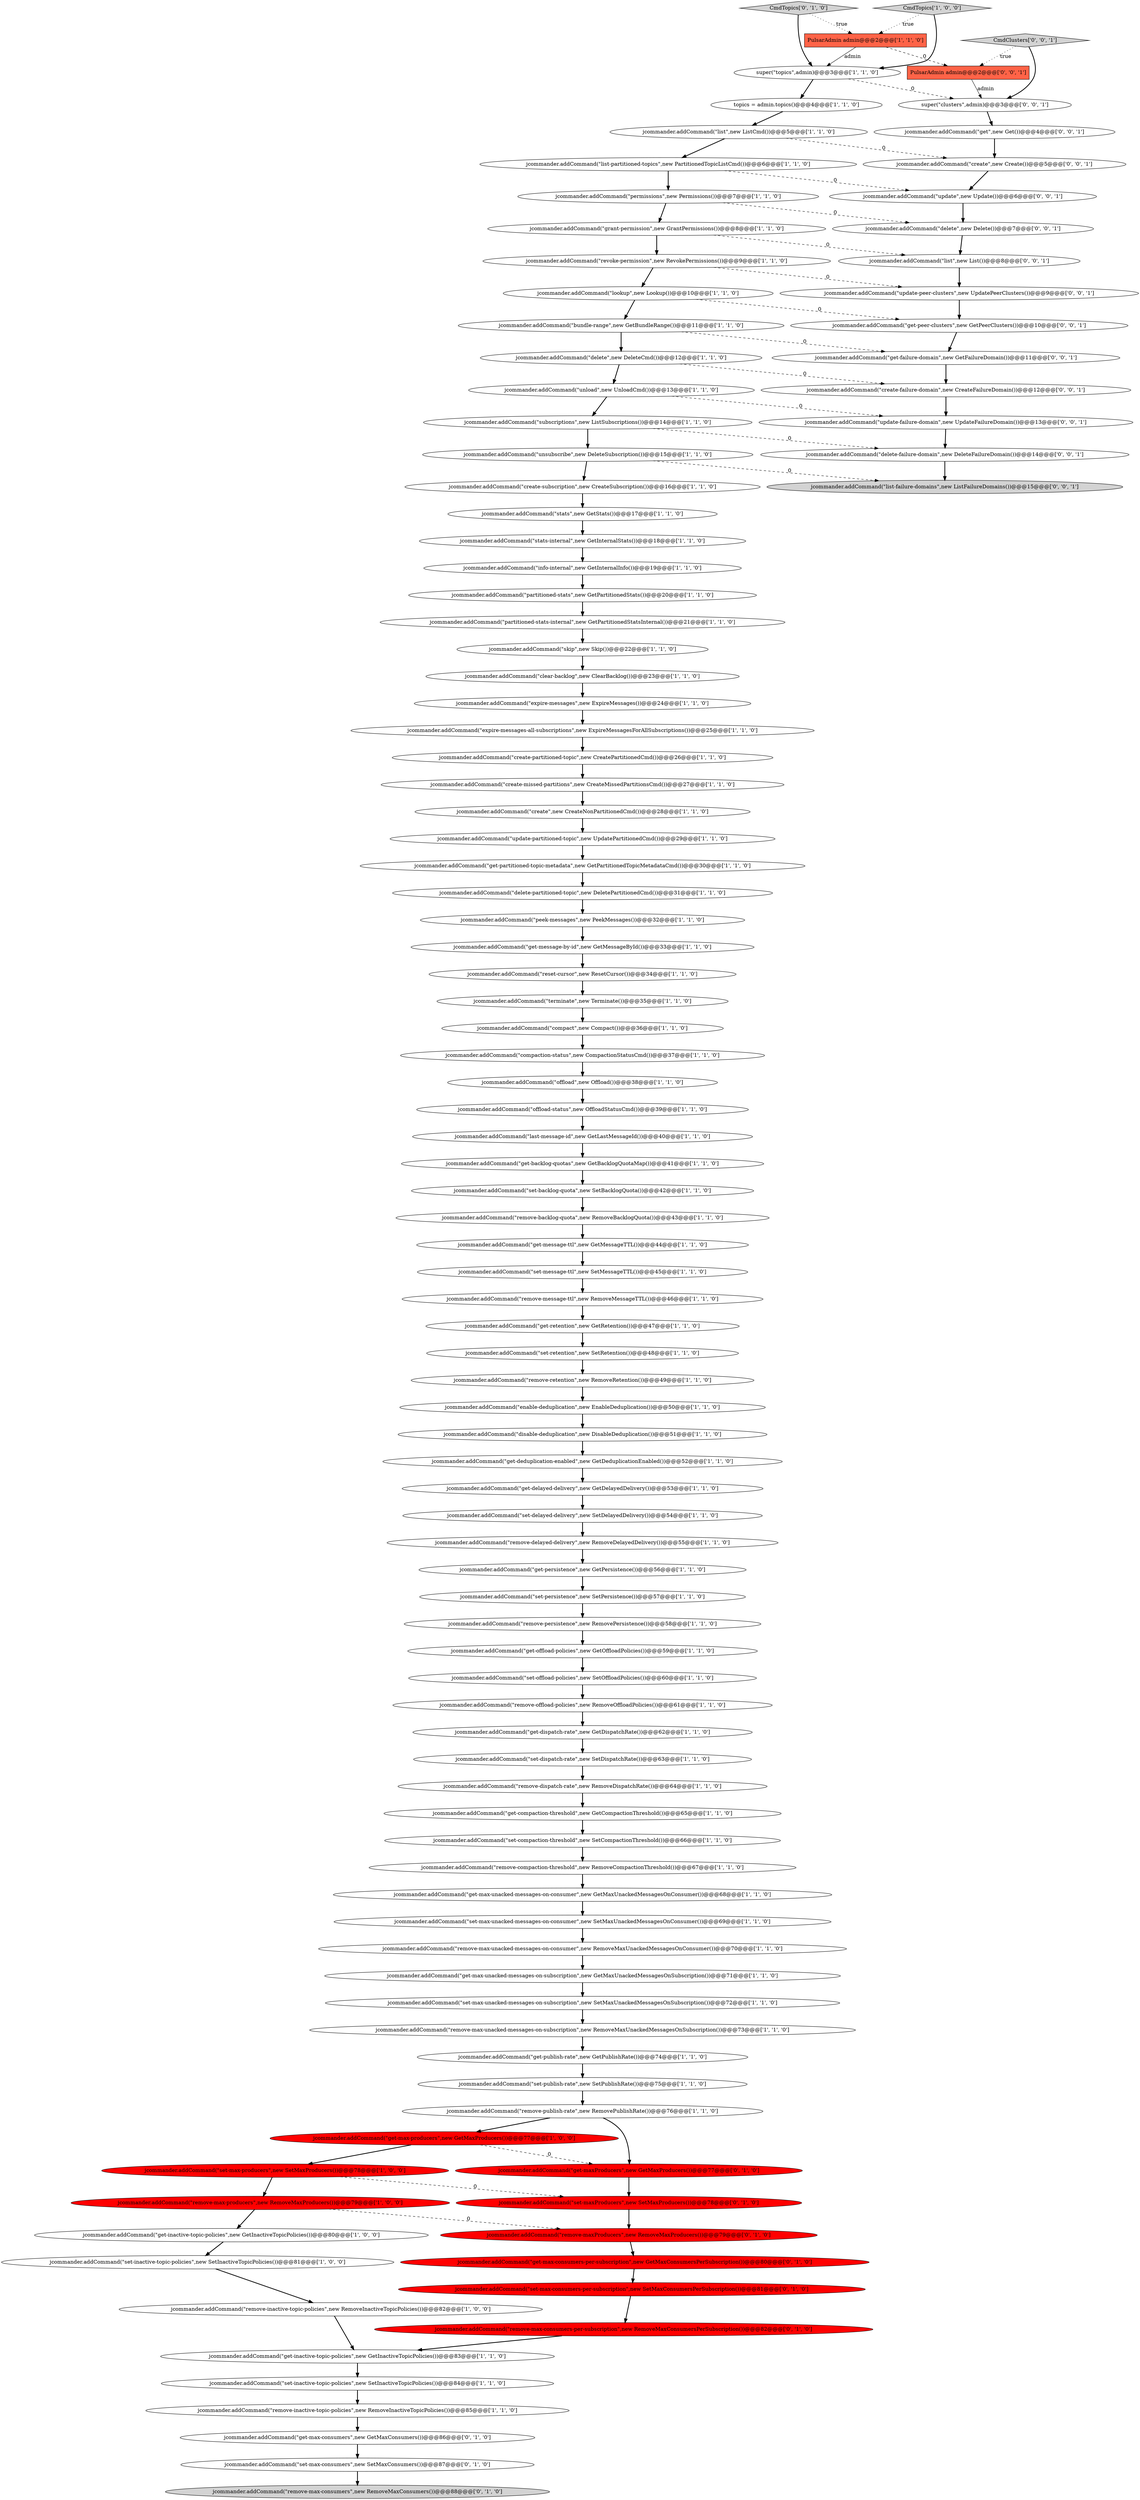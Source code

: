 digraph {
86 [style = filled, label = "CmdTopics['0', '1', '0']", fillcolor = lightgray, shape = diamond image = "AAA0AAABBB2BBB"];
80 [style = filled, label = "jcommander.addCommand(\"get-dispatch-rate\",new GetDispatchRate())@@@62@@@['1', '1', '0']", fillcolor = white, shape = ellipse image = "AAA0AAABBB1BBB"];
82 [style = filled, label = "jcommander.addCommand(\"offload-status\",new OffloadStatusCmd())@@@39@@@['1', '1', '0']", fillcolor = white, shape = ellipse image = "AAA0AAABBB1BBB"];
88 [style = filled, label = "jcommander.addCommand(\"get-max-consumers\",new GetMaxConsumers())@@@86@@@['0', '1', '0']", fillcolor = white, shape = ellipse image = "AAA0AAABBB2BBB"];
63 [style = filled, label = "jcommander.addCommand(\"get-publish-rate\",new GetPublishRate())@@@74@@@['1', '1', '0']", fillcolor = white, shape = ellipse image = "AAA0AAABBB1BBB"];
104 [style = filled, label = "jcommander.addCommand(\"get\",new Get())@@@4@@@['0', '0', '1']", fillcolor = white, shape = ellipse image = "AAA0AAABBB3BBB"];
106 [style = filled, label = "jcommander.addCommand(\"create-failure-domain\",new CreateFailureDomain())@@@12@@@['0', '0', '1']", fillcolor = white, shape = ellipse image = "AAA0AAABBB3BBB"];
52 [style = filled, label = "jcommander.addCommand(\"get-deduplication-enabled\",new GetDeduplicationEnabled())@@@52@@@['1', '1', '0']", fillcolor = white, shape = ellipse image = "AAA0AAABBB1BBB"];
74 [style = filled, label = "jcommander.addCommand(\"get-message-ttl\",new GetMessageTTL())@@@44@@@['1', '1', '0']", fillcolor = white, shape = ellipse image = "AAA0AAABBB1BBB"];
29 [style = filled, label = "jcommander.addCommand(\"remove-message-ttl\",new RemoveMessageTTL())@@@46@@@['1', '1', '0']", fillcolor = white, shape = ellipse image = "AAA0AAABBB1BBB"];
19 [style = filled, label = "CmdTopics['1', '0', '0']", fillcolor = lightgray, shape = diamond image = "AAA0AAABBB1BBB"];
85 [style = filled, label = "jcommander.addCommand(\"get-max-consumers-per-subscription\",new GetMaxConsumersPerSubscription())@@@80@@@['0', '1', '0']", fillcolor = red, shape = ellipse image = "AAA1AAABBB2BBB"];
83 [style = filled, label = "jcommander.addCommand(\"set-inactive-topic-policies\",new SetInactiveTopicPolicies())@@@84@@@['1', '1', '0']", fillcolor = white, shape = ellipse image = "AAA0AAABBB1BBB"];
71 [style = filled, label = "jcommander.addCommand(\"reset-cursor\",new ResetCursor())@@@34@@@['1', '1', '0']", fillcolor = white, shape = ellipse image = "AAA0AAABBB1BBB"];
49 [style = filled, label = "jcommander.addCommand(\"remove-inactive-topic-policies\",new RemoveInactiveTopicPolicies())@@@82@@@['1', '0', '0']", fillcolor = white, shape = ellipse image = "AAA0AAABBB1BBB"];
109 [style = filled, label = "jcommander.addCommand(\"list-failure-domains\",new ListFailureDomains())@@@15@@@['0', '0', '1']", fillcolor = lightgray, shape = ellipse image = "AAA0AAABBB3BBB"];
30 [style = filled, label = "jcommander.addCommand(\"get-inactive-topic-policies\",new GetInactiveTopicPolicies())@@@83@@@['1', '1', '0']", fillcolor = white, shape = ellipse image = "AAA0AAABBB1BBB"];
15 [style = filled, label = "jcommander.addCommand(\"remove-backlog-quota\",new RemoveBacklogQuota())@@@43@@@['1', '1', '0']", fillcolor = white, shape = ellipse image = "AAA0AAABBB1BBB"];
12 [style = filled, label = "jcommander.addCommand(\"set-max-producers\",new SetMaxProducers())@@@78@@@['1', '0', '0']", fillcolor = red, shape = ellipse image = "AAA1AAABBB1BBB"];
35 [style = filled, label = "jcommander.addCommand(\"remove-compaction-threshold\",new RemoveCompactionThreshold())@@@67@@@['1', '1', '0']", fillcolor = white, shape = ellipse image = "AAA0AAABBB1BBB"];
51 [style = filled, label = "jcommander.addCommand(\"lookup\",new Lookup())@@@10@@@['1', '1', '0']", fillcolor = white, shape = ellipse image = "AAA0AAABBB1BBB"];
16 [style = filled, label = "jcommander.addCommand(\"grant-permission\",new GrantPermissions())@@@8@@@['1', '1', '0']", fillcolor = white, shape = ellipse image = "AAA0AAABBB1BBB"];
48 [style = filled, label = "jcommander.addCommand(\"remove-persistence\",new RemovePersistence())@@@58@@@['1', '1', '0']", fillcolor = white, shape = ellipse image = "AAA0AAABBB1BBB"];
97 [style = filled, label = "jcommander.addCommand(\"list\",new List())@@@8@@@['0', '0', '1']", fillcolor = white, shape = ellipse image = "AAA0AAABBB3BBB"];
5 [style = filled, label = "jcommander.addCommand(\"set-publish-rate\",new SetPublishRate())@@@75@@@['1', '1', '0']", fillcolor = white, shape = ellipse image = "AAA0AAABBB1BBB"];
41 [style = filled, label = "jcommander.addCommand(\"peek-messages\",new PeekMessages())@@@32@@@['1', '1', '0']", fillcolor = white, shape = ellipse image = "AAA0AAABBB1BBB"];
45 [style = filled, label = "jcommander.addCommand(\"disable-deduplication\",new DisableDeduplication())@@@51@@@['1', '1', '0']", fillcolor = white, shape = ellipse image = "AAA0AAABBB1BBB"];
14 [style = filled, label = "jcommander.addCommand(\"set-offload-policies\",new SetOffloadPolicies())@@@60@@@['1', '1', '0']", fillcolor = white, shape = ellipse image = "AAA0AAABBB1BBB"];
34 [style = filled, label = "jcommander.addCommand(\"get-retention\",new GetRetention())@@@47@@@['1', '1', '0']", fillcolor = white, shape = ellipse image = "AAA0AAABBB1BBB"];
25 [style = filled, label = "jcommander.addCommand(\"get-max-producers\",new GetMaxProducers())@@@77@@@['1', '0', '0']", fillcolor = red, shape = ellipse image = "AAA1AAABBB1BBB"];
60 [style = filled, label = "jcommander.addCommand(\"expire-messages\",new ExpireMessages())@@@24@@@['1', '1', '0']", fillcolor = white, shape = ellipse image = "AAA0AAABBB1BBB"];
38 [style = filled, label = "jcommander.addCommand(\"set-dispatch-rate\",new SetDispatchRate())@@@63@@@['1', '1', '0']", fillcolor = white, shape = ellipse image = "AAA0AAABBB1BBB"];
107 [style = filled, label = "jcommander.addCommand(\"delete\",new Delete())@@@7@@@['0', '0', '1']", fillcolor = white, shape = ellipse image = "AAA0AAABBB3BBB"];
13 [style = filled, label = "jcommander.addCommand(\"set-backlog-quota\",new SetBacklogQuota())@@@42@@@['1', '1', '0']", fillcolor = white, shape = ellipse image = "AAA0AAABBB1BBB"];
67 [style = filled, label = "jcommander.addCommand(\"compact\",new Compact())@@@36@@@['1', '1', '0']", fillcolor = white, shape = ellipse image = "AAA0AAABBB1BBB"];
55 [style = filled, label = "jcommander.addCommand(\"skip\",new Skip())@@@22@@@['1', '1', '0']", fillcolor = white, shape = ellipse image = "AAA0AAABBB1BBB"];
81 [style = filled, label = "jcommander.addCommand(\"delete\",new DeleteCmd())@@@12@@@['1', '1', '0']", fillcolor = white, shape = ellipse image = "AAA0AAABBB1BBB"];
103 [style = filled, label = "jcommander.addCommand(\"get-peer-clusters\",new GetPeerClusters())@@@10@@@['0', '0', '1']", fillcolor = white, shape = ellipse image = "AAA0AAABBB3BBB"];
62 [style = filled, label = "jcommander.addCommand(\"enable-deduplication\",new EnableDeduplication())@@@50@@@['1', '1', '0']", fillcolor = white, shape = ellipse image = "AAA0AAABBB1BBB"];
75 [style = filled, label = "jcommander.addCommand(\"subscriptions\",new ListSubscriptions())@@@14@@@['1', '1', '0']", fillcolor = white, shape = ellipse image = "AAA0AAABBB1BBB"];
87 [style = filled, label = "jcommander.addCommand(\"remove-max-consumers-per-subscription\",new RemoveMaxConsumersPerSubscription())@@@82@@@['0', '1', '0']", fillcolor = red, shape = ellipse image = "AAA1AAABBB2BBB"];
79 [style = filled, label = "jcommander.addCommand(\"bundle-range\",new GetBundleRange())@@@11@@@['1', '1', '0']", fillcolor = white, shape = ellipse image = "AAA0AAABBB1BBB"];
8 [style = filled, label = "jcommander.addCommand(\"permissions\",new Permissions())@@@7@@@['1', '1', '0']", fillcolor = white, shape = ellipse image = "AAA0AAABBB1BBB"];
90 [style = filled, label = "jcommander.addCommand(\"get-maxProducers\",new GetMaxProducers())@@@77@@@['0', '1', '0']", fillcolor = red, shape = ellipse image = "AAA1AAABBB2BBB"];
9 [style = filled, label = "jcommander.addCommand(\"create-partitioned-topic\",new CreatePartitionedCmd())@@@26@@@['1', '1', '0']", fillcolor = white, shape = ellipse image = "AAA0AAABBB1BBB"];
21 [style = filled, label = "jcommander.addCommand(\"partitioned-stats-internal\",new GetPartitionedStatsInternal())@@@21@@@['1', '1', '0']", fillcolor = white, shape = ellipse image = "AAA0AAABBB1BBB"];
10 [style = filled, label = "jcommander.addCommand(\"create-missed-partitions\",new CreateMissedPartitionsCmd())@@@27@@@['1', '1', '0']", fillcolor = white, shape = ellipse image = "AAA0AAABBB1BBB"];
96 [style = filled, label = "jcommander.addCommand(\"update\",new Update())@@@6@@@['0', '0', '1']", fillcolor = white, shape = ellipse image = "AAA0AAABBB3BBB"];
53 [style = filled, label = "jcommander.addCommand(\"offload\",new Offload())@@@38@@@['1', '1', '0']", fillcolor = white, shape = ellipse image = "AAA0AAABBB1BBB"];
39 [style = filled, label = "jcommander.addCommand(\"get-delayed-delivery\",new GetDelayedDelivery())@@@53@@@['1', '1', '0']", fillcolor = white, shape = ellipse image = "AAA0AAABBB1BBB"];
57 [style = filled, label = "jcommander.addCommand(\"stats\",new GetStats())@@@17@@@['1', '1', '0']", fillcolor = white, shape = ellipse image = "AAA0AAABBB1BBB"];
18 [style = filled, label = "jcommander.addCommand(\"set-max-unacked-messages-on-subscription\",new SetMaxUnackedMessagesOnSubscription())@@@72@@@['1', '1', '0']", fillcolor = white, shape = ellipse image = "AAA0AAABBB1BBB"];
47 [style = filled, label = "jcommander.addCommand(\"get-offload-policies\",new GetOffloadPolicies())@@@59@@@['1', '1', '0']", fillcolor = white, shape = ellipse image = "AAA0AAABBB1BBB"];
24 [style = filled, label = "jcommander.addCommand(\"set-persistence\",new SetPersistence())@@@57@@@['1', '1', '0']", fillcolor = white, shape = ellipse image = "AAA0AAABBB1BBB"];
89 [style = filled, label = "jcommander.addCommand(\"set-max-consumers\",new SetMaxConsumers())@@@87@@@['0', '1', '0']", fillcolor = white, shape = ellipse image = "AAA0AAABBB2BBB"];
98 [style = filled, label = "jcommander.addCommand(\"delete-failure-domain\",new DeleteFailureDomain())@@@14@@@['0', '0', '1']", fillcolor = white, shape = ellipse image = "AAA0AAABBB3BBB"];
31 [style = filled, label = "jcommander.addCommand(\"stats-internal\",new GetInternalStats())@@@18@@@['1', '1', '0']", fillcolor = white, shape = ellipse image = "AAA0AAABBB1BBB"];
58 [style = filled, label = "jcommander.addCommand(\"set-compaction-threshold\",new SetCompactionThreshold())@@@66@@@['1', '1', '0']", fillcolor = white, shape = ellipse image = "AAA0AAABBB1BBB"];
102 [style = filled, label = "jcommander.addCommand(\"get-failure-domain\",new GetFailureDomain())@@@11@@@['0', '0', '1']", fillcolor = white, shape = ellipse image = "AAA0AAABBB3BBB"];
44 [style = filled, label = "jcommander.addCommand(\"compaction-status\",new CompactionStatusCmd())@@@37@@@['1', '1', '0']", fillcolor = white, shape = ellipse image = "AAA0AAABBB1BBB"];
59 [style = filled, label = "PulsarAdmin admin@@@2@@@['1', '1', '0']", fillcolor = tomato, shape = box image = "AAA0AAABBB1BBB"];
54 [style = filled, label = "jcommander.addCommand(\"clear-backlog\",new ClearBacklog())@@@23@@@['1', '1', '0']", fillcolor = white, shape = ellipse image = "AAA0AAABBB1BBB"];
95 [style = filled, label = "CmdClusters['0', '0', '1']", fillcolor = lightgray, shape = diamond image = "AAA0AAABBB3BBB"];
72 [style = filled, label = "jcommander.addCommand(\"last-message-id\",new GetLastMessageId())@@@40@@@['1', '1', '0']", fillcolor = white, shape = ellipse image = "AAA0AAABBB1BBB"];
73 [style = filled, label = "jcommander.addCommand(\"get-max-unacked-messages-on-subscription\",new GetMaxUnackedMessagesOnSubscription())@@@71@@@['1', '1', '0']", fillcolor = white, shape = ellipse image = "AAA0AAABBB1BBB"];
20 [style = filled, label = "topics = admin.topics()@@@4@@@['1', '1', '0']", fillcolor = white, shape = ellipse image = "AAA0AAABBB1BBB"];
91 [style = filled, label = "jcommander.addCommand(\"remove-max-consumers\",new RemoveMaxConsumers())@@@88@@@['0', '1', '0']", fillcolor = lightgray, shape = ellipse image = "AAA0AAABBB2BBB"];
42 [style = filled, label = "jcommander.addCommand(\"remove-max-producers\",new RemoveMaxProducers())@@@79@@@['1', '0', '0']", fillcolor = red, shape = ellipse image = "AAA1AAABBB1BBB"];
32 [style = filled, label = "jcommander.addCommand(\"get-inactive-topic-policies\",new GetInactiveTopicPolicies())@@@80@@@['1', '0', '0']", fillcolor = white, shape = ellipse image = "AAA0AAABBB1BBB"];
37 [style = filled, label = "jcommander.addCommand(\"delete-partitioned-topic\",new DeletePartitionedCmd())@@@31@@@['1', '1', '0']", fillcolor = white, shape = ellipse image = "AAA0AAABBB1BBB"];
36 [style = filled, label = "jcommander.addCommand(\"list-partitioned-topics\",new PartitionedTopicListCmd())@@@6@@@['1', '1', '0']", fillcolor = white, shape = ellipse image = "AAA0AAABBB1BBB"];
93 [style = filled, label = "jcommander.addCommand(\"remove-maxProducers\",new RemoveMaxProducers())@@@79@@@['0', '1', '0']", fillcolor = red, shape = ellipse image = "AAA1AAABBB2BBB"];
17 [style = filled, label = "jcommander.addCommand(\"terminate\",new Terminate())@@@35@@@['1', '1', '0']", fillcolor = white, shape = ellipse image = "AAA0AAABBB1BBB"];
3 [style = filled, label = "jcommander.addCommand(\"remove-max-unacked-messages-on-consumer\",new RemoveMaxUnackedMessagesOnConsumer())@@@70@@@['1', '1', '0']", fillcolor = white, shape = ellipse image = "AAA0AAABBB1BBB"];
2 [style = filled, label = "super(\"topics\",admin)@@@3@@@['1', '1', '0']", fillcolor = white, shape = ellipse image = "AAA0AAABBB1BBB"];
108 [style = filled, label = "PulsarAdmin admin@@@2@@@['0', '0', '1']", fillcolor = tomato, shape = box image = "AAA0AAABBB3BBB"];
4 [style = filled, label = "jcommander.addCommand(\"create-subscription\",new CreateSubscription())@@@16@@@['1', '1', '0']", fillcolor = white, shape = ellipse image = "AAA0AAABBB1BBB"];
66 [style = filled, label = "jcommander.addCommand(\"remove-retention\",new RemoveRetention())@@@49@@@['1', '1', '0']", fillcolor = white, shape = ellipse image = "AAA0AAABBB1BBB"];
101 [style = filled, label = "jcommander.addCommand(\"update-peer-clusters\",new UpdatePeerClusters())@@@9@@@['0', '0', '1']", fillcolor = white, shape = ellipse image = "AAA0AAABBB3BBB"];
28 [style = filled, label = "jcommander.addCommand(\"get-persistence\",new GetPersistence())@@@56@@@['1', '1', '0']", fillcolor = white, shape = ellipse image = "AAA0AAABBB1BBB"];
68 [style = filled, label = "jcommander.addCommand(\"remove-offload-policies\",new RemoveOffloadPolicies())@@@61@@@['1', '1', '0']", fillcolor = white, shape = ellipse image = "AAA0AAABBB1BBB"];
11 [style = filled, label = "jcommander.addCommand(\"remove-delayed-delivery\",new RemoveDelayedDelivery())@@@55@@@['1', '1', '0']", fillcolor = white, shape = ellipse image = "AAA0AAABBB1BBB"];
50 [style = filled, label = "jcommander.addCommand(\"expire-messages-all-subscriptions\",new ExpireMessagesForAllSubscriptions())@@@25@@@['1', '1', '0']", fillcolor = white, shape = ellipse image = "AAA0AAABBB1BBB"];
40 [style = filled, label = "jcommander.addCommand(\"update-partitioned-topic\",new UpdatePartitionedCmd())@@@29@@@['1', '1', '0']", fillcolor = white, shape = ellipse image = "AAA0AAABBB1BBB"];
99 [style = filled, label = "jcommander.addCommand(\"update-failure-domain\",new UpdateFailureDomain())@@@13@@@['0', '0', '1']", fillcolor = white, shape = ellipse image = "AAA0AAABBB3BBB"];
6 [style = filled, label = "jcommander.addCommand(\"remove-dispatch-rate\",new RemoveDispatchRate())@@@64@@@['1', '1', '0']", fillcolor = white, shape = ellipse image = "AAA0AAABBB1BBB"];
27 [style = filled, label = "jcommander.addCommand(\"unload\",new UnloadCmd())@@@13@@@['1', '1', '0']", fillcolor = white, shape = ellipse image = "AAA0AAABBB1BBB"];
70 [style = filled, label = "jcommander.addCommand(\"get-partitioned-topic-metadata\",new GetPartitionedTopicMetadataCmd())@@@30@@@['1', '1', '0']", fillcolor = white, shape = ellipse image = "AAA0AAABBB1BBB"];
78 [style = filled, label = "jcommander.addCommand(\"remove-max-unacked-messages-on-subscription\",new RemoveMaxUnackedMessagesOnSubscription())@@@73@@@['1', '1', '0']", fillcolor = white, shape = ellipse image = "AAA0AAABBB1BBB"];
94 [style = filled, label = "jcommander.addCommand(\"set-max-consumers-per-subscription\",new SetMaxConsumersPerSubscription())@@@81@@@['0', '1', '0']", fillcolor = red, shape = ellipse image = "AAA1AAABBB2BBB"];
46 [style = filled, label = "jcommander.addCommand(\"remove-publish-rate\",new RemovePublishRate())@@@76@@@['1', '1', '0']", fillcolor = white, shape = ellipse image = "AAA0AAABBB1BBB"];
23 [style = filled, label = "jcommander.addCommand(\"create\",new CreateNonPartitionedCmd())@@@28@@@['1', '1', '0']", fillcolor = white, shape = ellipse image = "AAA0AAABBB1BBB"];
100 [style = filled, label = "super(\"clusters\",admin)@@@3@@@['0', '0', '1']", fillcolor = white, shape = ellipse image = "AAA0AAABBB3BBB"];
26 [style = filled, label = "jcommander.addCommand(\"set-inactive-topic-policies\",new SetInactiveTopicPolicies())@@@81@@@['1', '0', '0']", fillcolor = white, shape = ellipse image = "AAA0AAABBB1BBB"];
43 [style = filled, label = "jcommander.addCommand(\"list\",new ListCmd())@@@5@@@['1', '1', '0']", fillcolor = white, shape = ellipse image = "AAA0AAABBB1BBB"];
92 [style = filled, label = "jcommander.addCommand(\"set-maxProducers\",new SetMaxProducers())@@@78@@@['0', '1', '0']", fillcolor = red, shape = ellipse image = "AAA1AAABBB2BBB"];
84 [style = filled, label = "jcommander.addCommand(\"get-message-by-id\",new GetMessageById())@@@33@@@['1', '1', '0']", fillcolor = white, shape = ellipse image = "AAA0AAABBB1BBB"];
77 [style = filled, label = "jcommander.addCommand(\"partitioned-stats\",new GetPartitionedStats())@@@20@@@['1', '1', '0']", fillcolor = white, shape = ellipse image = "AAA0AAABBB1BBB"];
69 [style = filled, label = "jcommander.addCommand(\"set-max-unacked-messages-on-consumer\",new SetMaxUnackedMessagesOnConsumer())@@@69@@@['1', '1', '0']", fillcolor = white, shape = ellipse image = "AAA0AAABBB1BBB"];
105 [style = filled, label = "jcommander.addCommand(\"create\",new Create())@@@5@@@['0', '0', '1']", fillcolor = white, shape = ellipse image = "AAA0AAABBB3BBB"];
65 [style = filled, label = "jcommander.addCommand(\"set-message-ttl\",new SetMessageTTL())@@@45@@@['1', '1', '0']", fillcolor = white, shape = ellipse image = "AAA0AAABBB1BBB"];
7 [style = filled, label = "jcommander.addCommand(\"set-retention\",new SetRetention())@@@48@@@['1', '1', '0']", fillcolor = white, shape = ellipse image = "AAA0AAABBB1BBB"];
64 [style = filled, label = "jcommander.addCommand(\"get-max-unacked-messages-on-consumer\",new GetMaxUnackedMessagesOnConsumer())@@@68@@@['1', '1', '0']", fillcolor = white, shape = ellipse image = "AAA0AAABBB1BBB"];
33 [style = filled, label = "jcommander.addCommand(\"remove-inactive-topic-policies\",new RemoveInactiveTopicPolicies())@@@85@@@['1', '1', '0']", fillcolor = white, shape = ellipse image = "AAA0AAABBB1BBB"];
1 [style = filled, label = "jcommander.addCommand(\"info-internal\",new GetInternalInfo())@@@19@@@['1', '1', '0']", fillcolor = white, shape = ellipse image = "AAA0AAABBB1BBB"];
22 [style = filled, label = "jcommander.addCommand(\"set-delayed-delivery\",new SetDelayedDelivery())@@@54@@@['1', '1', '0']", fillcolor = white, shape = ellipse image = "AAA0AAABBB1BBB"];
0 [style = filled, label = "jcommander.addCommand(\"unsubscribe\",new DeleteSubscription())@@@15@@@['1', '1', '0']", fillcolor = white, shape = ellipse image = "AAA0AAABBB1BBB"];
76 [style = filled, label = "jcommander.addCommand(\"revoke-permission\",new RevokePermissions())@@@9@@@['1', '1', '0']", fillcolor = white, shape = ellipse image = "AAA0AAABBB1BBB"];
56 [style = filled, label = "jcommander.addCommand(\"get-compaction-threshold\",new GetCompactionThreshold())@@@65@@@['1', '1', '0']", fillcolor = white, shape = ellipse image = "AAA0AAABBB1BBB"];
61 [style = filled, label = "jcommander.addCommand(\"get-backlog-quotas\",new GetBacklogQuotaMap())@@@41@@@['1', '1', '0']", fillcolor = white, shape = ellipse image = "AAA0AAABBB1BBB"];
8->16 [style = bold, label=""];
57->31 [style = bold, label=""];
74->65 [style = bold, label=""];
76->51 [style = bold, label=""];
46->25 [style = bold, label=""];
42->93 [style = dashed, label="0"];
3->73 [style = bold, label=""];
70->37 [style = bold, label=""];
60->50 [style = bold, label=""];
87->30 [style = bold, label=""];
66->62 [style = bold, label=""];
31->1 [style = bold, label=""];
12->42 [style = bold, label=""];
9->10 [style = bold, label=""];
29->34 [style = bold, label=""];
46->90 [style = bold, label=""];
33->88 [style = bold, label=""];
44->53 [style = bold, label=""];
43->105 [style = dashed, label="0"];
80->38 [style = bold, label=""];
104->105 [style = bold, label=""];
59->108 [style = dashed, label="0"];
20->43 [style = bold, label=""];
89->91 [style = bold, label=""];
86->2 [style = bold, label=""];
99->98 [style = bold, label=""];
77->21 [style = bold, label=""];
75->0 [style = bold, label=""];
30->83 [style = bold, label=""];
11->28 [style = bold, label=""];
2->20 [style = bold, label=""];
18->78 [style = bold, label=""];
63->5 [style = bold, label=""];
53->82 [style = bold, label=""];
59->2 [style = solid, label="admin"];
54->60 [style = bold, label=""];
51->79 [style = bold, label=""];
62->45 [style = bold, label=""];
82->72 [style = bold, label=""];
68->80 [style = bold, label=""];
58->35 [style = bold, label=""];
61->13 [style = bold, label=""];
26->49 [style = bold, label=""];
19->2 [style = bold, label=""];
79->81 [style = bold, label=""];
79->102 [style = dashed, label="0"];
32->26 [style = bold, label=""];
38->6 [style = bold, label=""];
39->22 [style = bold, label=""];
56->58 [style = bold, label=""];
106->99 [style = bold, label=""];
25->90 [style = dashed, label="0"];
83->33 [style = bold, label=""];
75->98 [style = dashed, label="0"];
72->61 [style = bold, label=""];
93->85 [style = bold, label=""];
51->103 [style = dashed, label="0"];
94->87 [style = bold, label=""];
42->32 [style = bold, label=""];
28->24 [style = bold, label=""];
13->15 [style = bold, label=""];
45->52 [style = bold, label=""];
65->29 [style = bold, label=""];
92->93 [style = bold, label=""];
22->11 [style = bold, label=""];
7->66 [style = bold, label=""];
90->92 [style = bold, label=""];
81->27 [style = bold, label=""];
14->68 [style = bold, label=""];
95->108 [style = dotted, label="true"];
0->109 [style = dashed, label="0"];
105->96 [style = bold, label=""];
101->103 [style = bold, label=""];
95->100 [style = bold, label=""];
4->57 [style = bold, label=""];
37->41 [style = bold, label=""];
43->36 [style = bold, label=""];
100->104 [style = bold, label=""];
19->59 [style = dotted, label="true"];
2->100 [style = dashed, label="0"];
12->92 [style = dashed, label="0"];
21->55 [style = bold, label=""];
81->106 [style = dashed, label="0"];
6->56 [style = bold, label=""];
17->67 [style = bold, label=""];
27->99 [style = dashed, label="0"];
49->30 [style = bold, label=""];
10->23 [style = bold, label=""];
1->77 [style = bold, label=""];
36->8 [style = bold, label=""];
27->75 [style = bold, label=""];
84->71 [style = bold, label=""];
69->3 [style = bold, label=""];
76->101 [style = dashed, label="0"];
78->63 [style = bold, label=""];
15->74 [style = bold, label=""];
40->70 [style = bold, label=""];
52->39 [style = bold, label=""];
71->17 [style = bold, label=""];
50->9 [style = bold, label=""];
98->109 [style = bold, label=""];
64->69 [style = bold, label=""];
88->89 [style = bold, label=""];
102->106 [style = bold, label=""];
16->97 [style = dashed, label="0"];
34->7 [style = bold, label=""];
67->44 [style = bold, label=""];
96->107 [style = bold, label=""];
103->102 [style = bold, label=""];
86->59 [style = dotted, label="true"];
108->100 [style = solid, label="admin"];
107->97 [style = bold, label=""];
25->12 [style = bold, label=""];
0->4 [style = bold, label=""];
97->101 [style = bold, label=""];
23->40 [style = bold, label=""];
48->47 [style = bold, label=""];
85->94 [style = bold, label=""];
8->107 [style = dashed, label="0"];
73->18 [style = bold, label=""];
16->76 [style = bold, label=""];
55->54 [style = bold, label=""];
35->64 [style = bold, label=""];
36->96 [style = dashed, label="0"];
41->84 [style = bold, label=""];
5->46 [style = bold, label=""];
47->14 [style = bold, label=""];
24->48 [style = bold, label=""];
}
